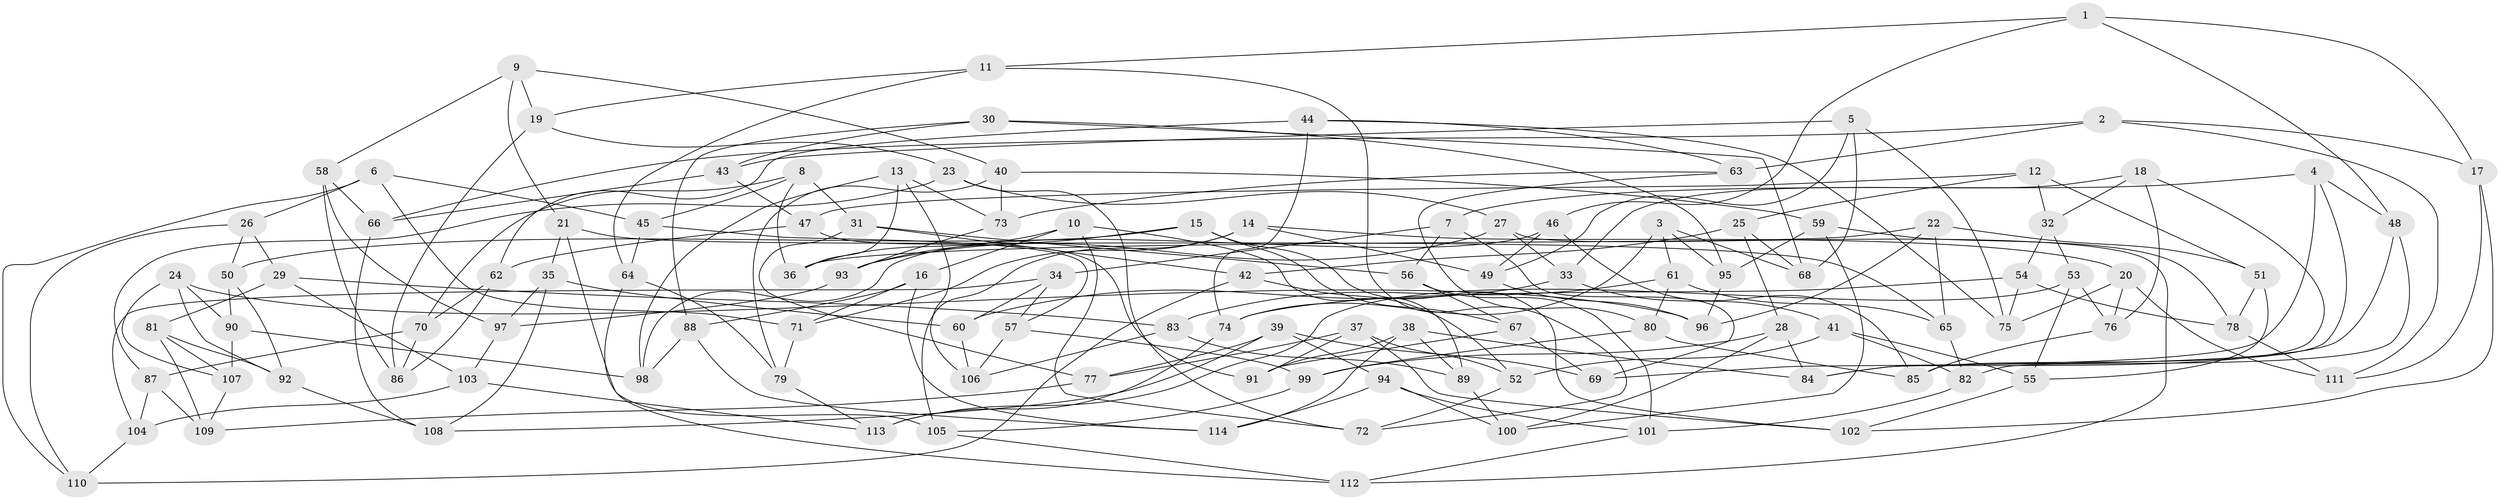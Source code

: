 // coarse degree distribution, {2: 0.02531645569620253, 5: 0.08860759493670886, 4: 0.6962025316455697, 7: 0.0379746835443038, 8: 0.02531645569620253, 6: 0.02531645569620253, 9: 0.012658227848101266, 10: 0.012658227848101266, 3: 0.06329113924050633, 12: 0.012658227848101266}
// Generated by graph-tools (version 1.1) at 2025/04/03/04/25 22:04:10]
// undirected, 114 vertices, 228 edges
graph export_dot {
graph [start="1"]
  node [color=gray90,style=filled];
  1;
  2;
  3;
  4;
  5;
  6;
  7;
  8;
  9;
  10;
  11;
  12;
  13;
  14;
  15;
  16;
  17;
  18;
  19;
  20;
  21;
  22;
  23;
  24;
  25;
  26;
  27;
  28;
  29;
  30;
  31;
  32;
  33;
  34;
  35;
  36;
  37;
  38;
  39;
  40;
  41;
  42;
  43;
  44;
  45;
  46;
  47;
  48;
  49;
  50;
  51;
  52;
  53;
  54;
  55;
  56;
  57;
  58;
  59;
  60;
  61;
  62;
  63;
  64;
  65;
  66;
  67;
  68;
  69;
  70;
  71;
  72;
  73;
  74;
  75;
  76;
  77;
  78;
  79;
  80;
  81;
  82;
  83;
  84;
  85;
  86;
  87;
  88;
  89;
  90;
  91;
  92;
  93;
  94;
  95;
  96;
  97;
  98;
  99;
  100;
  101;
  102;
  103;
  104;
  105;
  106;
  107;
  108;
  109;
  110;
  111;
  112;
  113;
  114;
  1 -- 48;
  1 -- 46;
  1 -- 11;
  1 -- 17;
  2 -- 66;
  2 -- 111;
  2 -- 17;
  2 -- 63;
  3 -- 74;
  3 -- 61;
  3 -- 68;
  3 -- 95;
  4 -- 7;
  4 -- 85;
  4 -- 48;
  4 -- 69;
  5 -- 68;
  5 -- 43;
  5 -- 49;
  5 -- 75;
  6 -- 110;
  6 -- 45;
  6 -- 71;
  6 -- 26;
  7 -- 69;
  7 -- 34;
  7 -- 56;
  8 -- 31;
  8 -- 45;
  8 -- 36;
  8 -- 70;
  9 -- 58;
  9 -- 40;
  9 -- 19;
  9 -- 21;
  10 -- 36;
  10 -- 72;
  10 -- 89;
  10 -- 16;
  11 -- 19;
  11 -- 72;
  11 -- 64;
  12 -- 47;
  12 -- 51;
  12 -- 32;
  12 -- 25;
  13 -- 106;
  13 -- 73;
  13 -- 98;
  13 -- 36;
  14 -- 105;
  14 -- 20;
  14 -- 49;
  14 -- 71;
  15 -- 93;
  15 -- 102;
  15 -- 50;
  15 -- 67;
  16 -- 114;
  16 -- 88;
  16 -- 71;
  17 -- 111;
  17 -- 102;
  18 -- 32;
  18 -- 76;
  18 -- 84;
  18 -- 33;
  19 -- 23;
  19 -- 86;
  20 -- 111;
  20 -- 75;
  20 -- 76;
  21 -- 35;
  21 -- 105;
  21 -- 65;
  22 -- 65;
  22 -- 36;
  22 -- 96;
  22 -- 51;
  23 -- 87;
  23 -- 72;
  23 -- 27;
  24 -- 90;
  24 -- 92;
  24 -- 107;
  24 -- 96;
  25 -- 28;
  25 -- 42;
  25 -- 68;
  26 -- 110;
  26 -- 29;
  26 -- 50;
  27 -- 112;
  27 -- 93;
  27 -- 33;
  28 -- 84;
  28 -- 99;
  28 -- 100;
  29 -- 103;
  29 -- 81;
  29 -- 83;
  30 -- 43;
  30 -- 68;
  30 -- 95;
  30 -- 88;
  31 -- 77;
  31 -- 42;
  31 -- 56;
  32 -- 54;
  32 -- 53;
  33 -- 41;
  33 -- 60;
  34 -- 104;
  34 -- 60;
  34 -- 57;
  35 -- 60;
  35 -- 97;
  35 -- 108;
  37 -- 91;
  37 -- 52;
  37 -- 102;
  37 -- 77;
  38 -- 84;
  38 -- 89;
  38 -- 91;
  38 -- 114;
  39 -- 108;
  39 -- 69;
  39 -- 94;
  39 -- 77;
  40 -- 73;
  40 -- 79;
  40 -- 59;
  41 -- 52;
  41 -- 82;
  41 -- 55;
  42 -- 110;
  42 -- 52;
  43 -- 47;
  43 -- 66;
  44 -- 63;
  44 -- 62;
  44 -- 75;
  44 -- 74;
  45 -- 57;
  45 -- 64;
  46 -- 49;
  46 -- 98;
  46 -- 85;
  47 -- 62;
  47 -- 91;
  48 -- 82;
  48 -- 84;
  49 -- 96;
  50 -- 92;
  50 -- 90;
  51 -- 55;
  51 -- 78;
  52 -- 72;
  53 -- 113;
  53 -- 55;
  53 -- 76;
  54 -- 75;
  54 -- 78;
  54 -- 74;
  55 -- 102;
  56 -- 67;
  56 -- 101;
  57 -- 106;
  57 -- 99;
  58 -- 97;
  58 -- 66;
  58 -- 86;
  59 -- 100;
  59 -- 78;
  59 -- 95;
  60 -- 106;
  61 -- 65;
  61 -- 83;
  61 -- 80;
  62 -- 86;
  62 -- 70;
  63 -- 80;
  63 -- 73;
  64 -- 112;
  64 -- 79;
  65 -- 82;
  66 -- 108;
  67 -- 69;
  67 -- 91;
  70 -- 87;
  70 -- 86;
  71 -- 79;
  73 -- 93;
  74 -- 113;
  76 -- 85;
  77 -- 109;
  78 -- 111;
  79 -- 113;
  80 -- 85;
  80 -- 99;
  81 -- 107;
  81 -- 109;
  81 -- 92;
  82 -- 101;
  83 -- 89;
  83 -- 106;
  87 -- 104;
  87 -- 109;
  88 -- 114;
  88 -- 98;
  89 -- 100;
  90 -- 98;
  90 -- 107;
  92 -- 108;
  93 -- 97;
  94 -- 100;
  94 -- 101;
  94 -- 114;
  95 -- 96;
  97 -- 103;
  99 -- 105;
  101 -- 112;
  103 -- 113;
  103 -- 104;
  104 -- 110;
  105 -- 112;
  107 -- 109;
}

